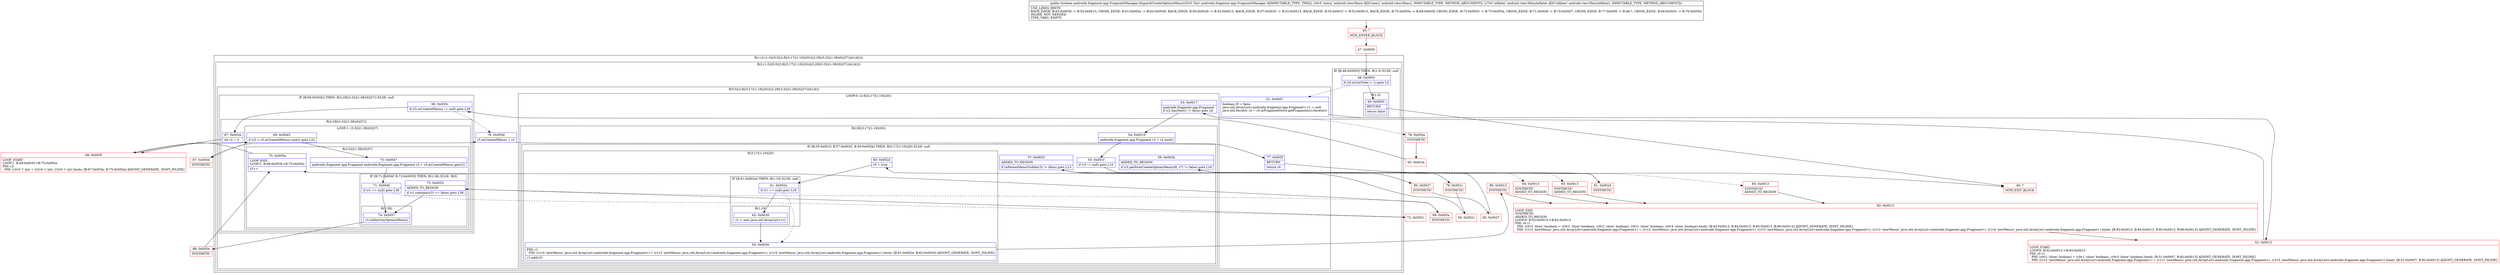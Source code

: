 digraph "CFG forandroidx.fragment.app.FragmentManager.dispatchCreateOptionsMenu(Landroid\/view\/Menu;Landroid\/view\/MenuInflater;)Z" {
subgraph cluster_Region_886849367 {
label = "R(1:(2:(1:3)|(5:5|(2:8|(3:17|(1:19)|20))|(2:29|(3:32|(1:38)(0)|37))|41|42)))";
node [shape=record,color=blue];
subgraph cluster_Region_753793187 {
label = "R(2:(1:3)|(5:5|(2:8|(3:17|(1:19)|20))|(2:29|(3:32|(1:38)(0)|37))|41|42))";
node [shape=record,color=blue];
subgraph cluster_IfRegion_2091625100 {
label = "IF [B:48:0x0003] THEN: R(1:3) ELSE: null";
node [shape=record,color=blue];
Node_48 [shape=record,label="{48\:\ 0x0003|if (r5.mCurState \< 1) goto L3\l}"];
subgraph cluster_Region_1906066069 {
label = "R(1:3)";
node [shape=record,color=blue];
Node_49 [shape=record,label="{49\:\ 0x0005|RETURN\l|return false\l}"];
}
}
subgraph cluster_Region_436577598 {
label = "R(5:5|(2:8|(3:17|(1:19)|20))|(2:29|(3:32|(1:38)(0)|37))|41|42)";
node [shape=record,color=blue];
Node_51 [shape=record,label="{51\:\ 0x0007|boolean r0 = false\ljava.util.ArrayList\<androidx.fragment.app.Fragment\> r1 = null\ljava.util.Iterator r2 = r5.mFragmentStore.getFragments().iterator()\l\l}"];
subgraph cluster_LoopRegion_611315062 {
label = "LOOP:0: (2:8|(3:17|(1:19)|20))";
node [shape=record,color=blue];
Node_53 [shape=record,label="{53\:\ 0x0017|androidx.fragment.app.Fragment \lif (r2.hasNext() != false) goto L8\l}"];
subgraph cluster_Region_1736716728 {
label = "R(2:8|(3:17|(1:19)|20))";
node [shape=record,color=blue];
Node_54 [shape=record,label="{54\:\ 0x0019|androidx.fragment.app.Fragment r3 = r2.next()\l}"];
subgraph cluster_IfRegion_1180305422 {
label = "IF [B:55:0x001f, B:57:0x0025, B:59:0x002b] THEN: R(3:17|(1:19)|20) ELSE: null";
node [shape=record,color=blue];
Node_55 [shape=record,label="{55\:\ 0x001f|if (r3 != null) goto L10\l}"];
Node_57 [shape=record,label="{57\:\ 0x0025|ADDED_TO_REGION\l|if (isParentMenuVisible(r3) != false) goto L13\l}"];
Node_59 [shape=record,label="{59\:\ 0x002b|ADDED_TO_REGION\l|if (r3.performCreateOptionsMenu(r6, r7) != false) goto L16\l}"];
subgraph cluster_Region_1817781002 {
label = "R(3:17|(1:19)|20)";
node [shape=record,color=blue];
Node_60 [shape=record,label="{60\:\ 0x002d|r0 = true\l}"];
subgraph cluster_IfRegion_1433242437 {
label = "IF [B:61:0x002e] THEN: R(1:19) ELSE: null";
node [shape=record,color=blue];
Node_61 [shape=record,label="{61\:\ 0x002e|if (r1 == null) goto L19\l}"];
subgraph cluster_Region_1442389417 {
label = "R(1:19)";
node [shape=record,color=blue];
Node_62 [shape=record,label="{62\:\ 0x0030|r1 = new java.util.ArrayList\<\>()\l}"];
}
}
Node_63 [shape=record,label="{63\:\ 0x0036|PHI: r1 \l  PHI: (r1v4 'newMenus' java.util.ArrayList\<androidx.fragment.app.Fragment\>) = (r1v2 'newMenus' java.util.ArrayList\<androidx.fragment.app.Fragment\>), (r1v5 'newMenus' java.util.ArrayList\<androidx.fragment.app.Fragment\>) binds: [B:61:0x002e, B:62:0x0030] A[DONT_GENERATE, DONT_INLINE]\l|r1.add(r3)\l}"];
}
}
}
}
subgraph cluster_IfRegion_1430348474 {
label = "IF [B:66:0x003c] THEN: R(2:29|(3:32|(1:38)(0)|37)) ELSE: null";
node [shape=record,color=blue];
Node_66 [shape=record,label="{66\:\ 0x003c|if (r5.mCreatedMenus != null) goto L29\l}"];
subgraph cluster_Region_1200805540 {
label = "R(2:29|(3:32|(1:38)(0)|37))";
node [shape=record,color=blue];
Node_67 [shape=record,label="{67\:\ 0x003e|int r2 = 0\l}"];
subgraph cluster_LoopRegion_1520148394 {
label = "LOOP:1: (3:32|(1:38)(0)|37)";
node [shape=record,color=blue];
Node_69 [shape=record,label="{69\:\ 0x0045|if (r2 \< r5.mCreatedMenus.size()) goto L32\l}"];
subgraph cluster_Region_1662320671 {
label = "R(3:32|(1:38)(0)|37)";
node [shape=record,color=blue];
Node_70 [shape=record,label="{70\:\ 0x0047|androidx.fragment.app.Fragment androidx.fragment.app.Fragment r3 = r5.mCreatedMenus.get(r2)\l}"];
subgraph cluster_IfRegion_1660348547 {
label = "IF [B:71:0x004f, B:73:0x0055] THEN: R(1:38) ELSE: R(0)";
node [shape=record,color=blue];
Node_71 [shape=record,label="{71\:\ 0x004f|if (r1 == null) goto L38\l}"];
Node_73 [shape=record,label="{73\:\ 0x0055|ADDED_TO_REGION\l|if (r1.contains(r3) == false) goto L38\l}"];
subgraph cluster_Region_913464846 {
label = "R(1:38)";
node [shape=record,color=blue];
Node_74 [shape=record,label="{74\:\ 0x0057|r3.onDestroyOptionsMenu()\l}"];
}
subgraph cluster_Region_245244217 {
label = "R(0)";
node [shape=record,color=blue];
}
}
Node_75 [shape=record,label="{75\:\ 0x005a|LOOP_END\lLOOP:1: B:68:0x003f\-\>B:75:0x005a\l|r2++\l}"];
}
}
}
}
Node_76 [shape=record,label="{76\:\ 0x005d|r5.mCreatedMenus = r1\l}"];
Node_77 [shape=record,label="{77\:\ 0x005f|RETURN\l|return r0\l}"];
}
}
}
Node_45 [shape=record,color=red,label="{45\:\ ?|MTH_ENTER_BLOCK\l}"];
Node_47 [shape=record,color=red,label="{47\:\ 0x0000}"];
Node_46 [shape=record,color=red,label="{46\:\ ?|MTH_EXIT_BLOCK\l}"];
Node_52 [shape=record,color=red,label="{52\:\ 0x0013|LOOP_START\lLOOP:0: B:52:0x0013\-\>B:82:0x0013\lPHI: r0 r1 \l  PHI: (r0v2 'show' boolean) = (r0v1 'show' boolean), (r0v3 'show' boolean) binds: [B:51:0x0007, B:82:0x0013] A[DONT_GENERATE, DONT_INLINE]\l  PHI: (r1v2 'newMenus' java.util.ArrayList\<androidx.fragment.app.Fragment\>) = (r1v1 'newMenus' java.util.ArrayList\<androidx.fragment.app.Fragment\>), (r1v3 'newMenus' java.util.ArrayList\<androidx.fragment.app.Fragment\>) binds: [B:51:0x0007, B:82:0x0013] A[DONT_GENERATE, DONT_INLINE]\l}"];
Node_79 [shape=record,color=red,label="{79\:\ 0x0021|SYNTHETIC\l}"];
Node_56 [shape=record,color=red,label="{56\:\ 0x0021}"];
Node_80 [shape=record,color=red,label="{80\:\ 0x0027|SYNTHETIC\l}"];
Node_58 [shape=record,color=red,label="{58\:\ 0x0027}"];
Node_81 [shape=record,color=red,label="{81\:\ 0x002d|SYNTHETIC\l}"];
Node_86 [shape=record,color=red,label="{86\:\ 0x0013|SYNTHETIC\l}"];
Node_82 [shape=record,color=red,label="{82\:\ 0x0013|LOOP_END\lSYNTHETIC\lADDED_TO_REGION\lLOOP:0: B:52:0x0013\-\>B:82:0x0013\lPHI: r0 r1 \l  PHI: (r0v3 'show' boolean) = (r0v2 'show' boolean), (r0v2 'show' boolean), (r0v2 'show' boolean), (r0v4 'show' boolean) binds: [B:83:0x0013, B:84:0x0013, B:85:0x0013, B:86:0x0013] A[DONT_GENERATE, DONT_INLINE]\l  PHI: (r1v3 'newMenus' java.util.ArrayList\<androidx.fragment.app.Fragment\>) = (r1v2 'newMenus' java.util.ArrayList\<androidx.fragment.app.Fragment\>), (r1v2 'newMenus' java.util.ArrayList\<androidx.fragment.app.Fragment\>), (r1v2 'newMenus' java.util.ArrayList\<androidx.fragment.app.Fragment\>), (r1v4 'newMenus' java.util.ArrayList\<androidx.fragment.app.Fragment\>) binds: [B:83:0x0013, B:84:0x0013, B:85:0x0013, B:86:0x0013] A[DONT_GENERATE, DONT_INLINE]\l}"];
Node_85 [shape=record,color=red,label="{85\:\ 0x0013|SYNTHETIC\lADDED_TO_REGION\l}"];
Node_84 [shape=record,color=red,label="{84\:\ 0x0013|SYNTHETIC\lADDED_TO_REGION\l}"];
Node_83 [shape=record,color=red,label="{83\:\ 0x0013|SYNTHETIC\lADDED_TO_REGION\l}"];
Node_78 [shape=record,color=red,label="{78\:\ 0x003a|SYNTHETIC\l}"];
Node_65 [shape=record,color=red,label="{65\:\ 0x003a}"];
Node_68 [shape=record,color=red,label="{68\:\ 0x003f|LOOP_START\lLOOP:1: B:68:0x003f\-\>B:75:0x005a\lPHI: r2 \l  PHI: (r2v5 'i' int) = (r2v4 'i' int), (r2v6 'i' int) binds: [B:67:0x003e, B:75:0x005a] A[DONT_GENERATE, DONT_INLINE]\l}"];
Node_72 [shape=record,color=red,label="{72\:\ 0x0051}"];
Node_89 [shape=record,color=red,label="{89\:\ 0x005a|SYNTHETIC\l}"];
Node_88 [shape=record,color=red,label="{88\:\ 0x005a|SYNTHETIC\l}"];
Node_87 [shape=record,color=red,label="{87\:\ 0x005d|SYNTHETIC\l}"];
MethodNode[shape=record,label="{public boolean androidx.fragment.app.FragmentManager.dispatchCreateOptionsMenu((r5v0 'this' androidx.fragment.app.FragmentManager A[IMMUTABLE_TYPE, THIS]), (r6v0 'menu' android.view.Menu A[D('menu' android.view.Menu), IMMUTABLE_TYPE, METHOD_ARGUMENT]), (r7v0 'inflater' android.view.MenuInflater A[D('inflater' android.view.MenuInflater), IMMUTABLE_TYPE, METHOD_ARGUMENT]))  | USE_LINES_HINTS\lBACK_EDGE: B:63:0x0036 \-\> B:52:0x0013, CROSS_EDGE: B:61:0x002e \-\> B:63:0x0036, BACK_EDGE: B:59:0x002b \-\> B:52:0x0013, BACK_EDGE: B:57:0x0025 \-\> B:52:0x0013, BACK_EDGE: B:55:0x001f \-\> B:52:0x0013, BACK_EDGE: B:75:0x005a \-\> B:68:0x003f, CROSS_EDGE: B:73:0x0055 \-\> B:75:0x005a, CROSS_EDGE: B:71:0x004f \-\> B:74:0x0057, CROSS_EDGE: B:77:0x005f \-\> B:46:?, CROSS_EDGE: B:66:0x003c \-\> B:76:0x005d\lINLINE_NOT_NEEDED\lTYPE_VARS: EMPTY\l}"];
MethodNode -> Node_45;Node_48 -> Node_49;
Node_48 -> Node_51[style=dashed];
Node_49 -> Node_46;
Node_51 -> Node_52;
Node_53 -> Node_54;
Node_53 -> Node_78[style=dashed];
Node_54 -> Node_55;
Node_55 -> Node_79;
Node_55 -> Node_83[style=dashed];
Node_57 -> Node_80;
Node_57 -> Node_84[style=dashed];
Node_59 -> Node_81;
Node_59 -> Node_85[style=dashed];
Node_60 -> Node_61;
Node_61 -> Node_62;
Node_61 -> Node_63[style=dashed];
Node_62 -> Node_63;
Node_63 -> Node_86;
Node_66 -> Node_67;
Node_66 -> Node_76[style=dashed];
Node_67 -> Node_68;
Node_69 -> Node_70;
Node_69 -> Node_87[style=dashed];
Node_70 -> Node_71;
Node_71 -> Node_72[style=dashed];
Node_71 -> Node_74;
Node_73 -> Node_74;
Node_73 -> Node_89[style=dashed];
Node_74 -> Node_88;
Node_75 -> Node_68;
Node_76 -> Node_77;
Node_77 -> Node_46;
Node_45 -> Node_47;
Node_47 -> Node_48;
Node_52 -> Node_53;
Node_79 -> Node_56;
Node_56 -> Node_57;
Node_80 -> Node_58;
Node_58 -> Node_59;
Node_81 -> Node_60;
Node_86 -> Node_82;
Node_82 -> Node_52;
Node_85 -> Node_82;
Node_84 -> Node_82;
Node_83 -> Node_82;
Node_78 -> Node_65;
Node_65 -> Node_66;
Node_68 -> Node_69;
Node_72 -> Node_73;
Node_89 -> Node_75;
Node_88 -> Node_75;
Node_87 -> Node_76;
}

